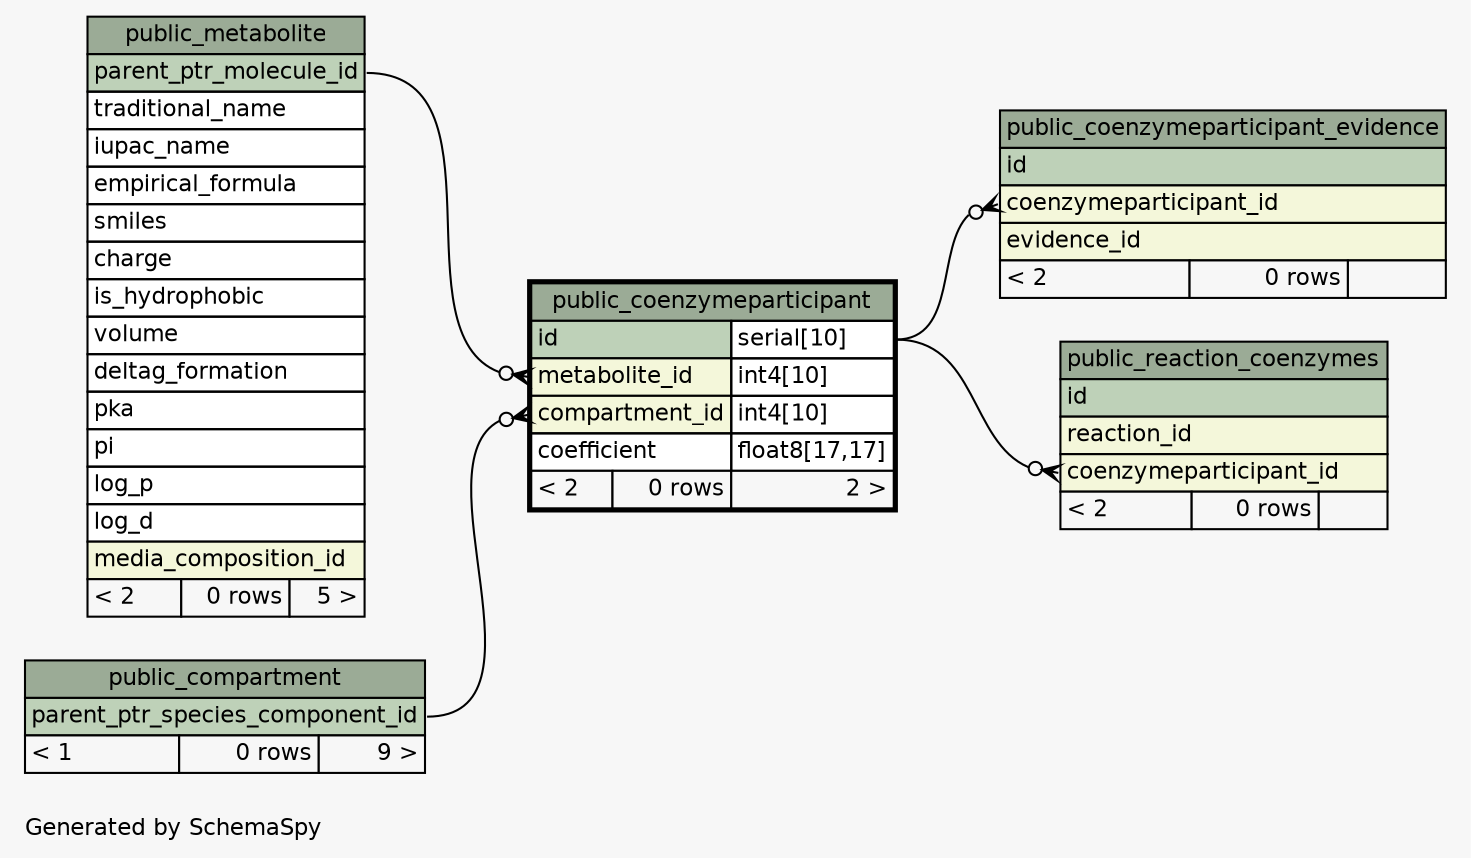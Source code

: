 // dot 2.36.0 on Linux 3.13.0-43-generic
// SchemaSpy rev 590
digraph "oneDegreeRelationshipsDiagram" {
  graph [
    rankdir="RL"
    bgcolor="#f7f7f7"
    label="\nGenerated by SchemaSpy"
    labeljust="l"
    nodesep="0.18"
    ranksep="0.46"
    fontname="Helvetica"
    fontsize="11"
  ];
  node [
    fontname="Helvetica"
    fontsize="11"
    shape="plaintext"
  ];
  edge [
    arrowsize="0.8"
  ];
  "public_coenzymeparticipant":"compartment_id":w -> "public_compartment":"parent_ptr_species_component_id":e [arrowhead=none dir=back arrowtail=crowodot];
  "public_coenzymeparticipant":"metabolite_id":w -> "public_metabolite":"parent_ptr_molecule_id":e [arrowhead=none dir=back arrowtail=crowodot];
  "public_coenzymeparticipant_evidence":"coenzymeparticipant_id":w -> "public_coenzymeparticipant":"id.type":e [arrowhead=none dir=back arrowtail=crowodot];
  "public_reaction_coenzymes":"coenzymeparticipant_id":w -> "public_coenzymeparticipant":"id.type":e [arrowhead=none dir=back arrowtail=crowodot];
  "public_coenzymeparticipant" [
    label=<
    <TABLE BORDER="2" CELLBORDER="1" CELLSPACING="0" BGCOLOR="#ffffff">
      <TR><TD COLSPAN="3" BGCOLOR="#9bab96" ALIGN="CENTER">public_coenzymeparticipant</TD></TR>
      <TR><TD PORT="id" COLSPAN="2" BGCOLOR="#bed1b8" ALIGN="LEFT">id</TD><TD PORT="id.type" ALIGN="LEFT">serial[10]</TD></TR>
      <TR><TD PORT="metabolite_id" COLSPAN="2" BGCOLOR="#f4f7da" ALIGN="LEFT">metabolite_id</TD><TD PORT="metabolite_id.type" ALIGN="LEFT">int4[10]</TD></TR>
      <TR><TD PORT="compartment_id" COLSPAN="2" BGCOLOR="#f4f7da" ALIGN="LEFT">compartment_id</TD><TD PORT="compartment_id.type" ALIGN="LEFT">int4[10]</TD></TR>
      <TR><TD PORT="coefficient" COLSPAN="2" ALIGN="LEFT">coefficient</TD><TD PORT="coefficient.type" ALIGN="LEFT">float8[17,17]</TD></TR>
      <TR><TD ALIGN="LEFT" BGCOLOR="#f7f7f7">&lt; 2</TD><TD ALIGN="RIGHT" BGCOLOR="#f7f7f7">0 rows</TD><TD ALIGN="RIGHT" BGCOLOR="#f7f7f7">2 &gt;</TD></TR>
    </TABLE>>
    URL="public_coenzymeparticipant.html"
    tooltip="public_coenzymeparticipant"
  ];
  "public_coenzymeparticipant_evidence" [
    label=<
    <TABLE BORDER="0" CELLBORDER="1" CELLSPACING="0" BGCOLOR="#ffffff">
      <TR><TD COLSPAN="3" BGCOLOR="#9bab96" ALIGN="CENTER">public_coenzymeparticipant_evidence</TD></TR>
      <TR><TD PORT="id" COLSPAN="3" BGCOLOR="#bed1b8" ALIGN="LEFT">id</TD></TR>
      <TR><TD PORT="coenzymeparticipant_id" COLSPAN="3" BGCOLOR="#f4f7da" ALIGN="LEFT">coenzymeparticipant_id</TD></TR>
      <TR><TD PORT="evidence_id" COLSPAN="3" BGCOLOR="#f4f7da" ALIGN="LEFT">evidence_id</TD></TR>
      <TR><TD ALIGN="LEFT" BGCOLOR="#f7f7f7">&lt; 2</TD><TD ALIGN="RIGHT" BGCOLOR="#f7f7f7">0 rows</TD><TD ALIGN="RIGHT" BGCOLOR="#f7f7f7">  </TD></TR>
    </TABLE>>
    URL="public_coenzymeparticipant_evidence.html"
    tooltip="public_coenzymeparticipant_evidence"
  ];
  "public_compartment" [
    label=<
    <TABLE BORDER="0" CELLBORDER="1" CELLSPACING="0" BGCOLOR="#ffffff">
      <TR><TD COLSPAN="3" BGCOLOR="#9bab96" ALIGN="CENTER">public_compartment</TD></TR>
      <TR><TD PORT="parent_ptr_species_component_id" COLSPAN="3" BGCOLOR="#bed1b8" ALIGN="LEFT">parent_ptr_species_component_id</TD></TR>
      <TR><TD ALIGN="LEFT" BGCOLOR="#f7f7f7">&lt; 1</TD><TD ALIGN="RIGHT" BGCOLOR="#f7f7f7">0 rows</TD><TD ALIGN="RIGHT" BGCOLOR="#f7f7f7">9 &gt;</TD></TR>
    </TABLE>>
    URL="public_compartment.html"
    tooltip="public_compartment"
  ];
  "public_metabolite" [
    label=<
    <TABLE BORDER="0" CELLBORDER="1" CELLSPACING="0" BGCOLOR="#ffffff">
      <TR><TD COLSPAN="3" BGCOLOR="#9bab96" ALIGN="CENTER">public_metabolite</TD></TR>
      <TR><TD PORT="parent_ptr_molecule_id" COLSPAN="3" BGCOLOR="#bed1b8" ALIGN="LEFT">parent_ptr_molecule_id</TD></TR>
      <TR><TD PORT="traditional_name" COLSPAN="3" ALIGN="LEFT">traditional_name</TD></TR>
      <TR><TD PORT="iupac_name" COLSPAN="3" ALIGN="LEFT">iupac_name</TD></TR>
      <TR><TD PORT="empirical_formula" COLSPAN="3" ALIGN="LEFT">empirical_formula</TD></TR>
      <TR><TD PORT="smiles" COLSPAN="3" ALIGN="LEFT">smiles</TD></TR>
      <TR><TD PORT="charge" COLSPAN="3" ALIGN="LEFT">charge</TD></TR>
      <TR><TD PORT="is_hydrophobic" COLSPAN="3" ALIGN="LEFT">is_hydrophobic</TD></TR>
      <TR><TD PORT="volume" COLSPAN="3" ALIGN="LEFT">volume</TD></TR>
      <TR><TD PORT="deltag_formation" COLSPAN="3" ALIGN="LEFT">deltag_formation</TD></TR>
      <TR><TD PORT="pka" COLSPAN="3" ALIGN="LEFT">pka</TD></TR>
      <TR><TD PORT="pi" COLSPAN="3" ALIGN="LEFT">pi</TD></TR>
      <TR><TD PORT="log_p" COLSPAN="3" ALIGN="LEFT">log_p</TD></TR>
      <TR><TD PORT="log_d" COLSPAN="3" ALIGN="LEFT">log_d</TD></TR>
      <TR><TD PORT="media_composition_id" COLSPAN="3" BGCOLOR="#f4f7da" ALIGN="LEFT">media_composition_id</TD></TR>
      <TR><TD ALIGN="LEFT" BGCOLOR="#f7f7f7">&lt; 2</TD><TD ALIGN="RIGHT" BGCOLOR="#f7f7f7">0 rows</TD><TD ALIGN="RIGHT" BGCOLOR="#f7f7f7">5 &gt;</TD></TR>
    </TABLE>>
    URL="public_metabolite.html"
    tooltip="public_metabolite"
  ];
  "public_reaction_coenzymes" [
    label=<
    <TABLE BORDER="0" CELLBORDER="1" CELLSPACING="0" BGCOLOR="#ffffff">
      <TR><TD COLSPAN="3" BGCOLOR="#9bab96" ALIGN="CENTER">public_reaction_coenzymes</TD></TR>
      <TR><TD PORT="id" COLSPAN="3" BGCOLOR="#bed1b8" ALIGN="LEFT">id</TD></TR>
      <TR><TD PORT="reaction_id" COLSPAN="3" BGCOLOR="#f4f7da" ALIGN="LEFT">reaction_id</TD></TR>
      <TR><TD PORT="coenzymeparticipant_id" COLSPAN="3" BGCOLOR="#f4f7da" ALIGN="LEFT">coenzymeparticipant_id</TD></TR>
      <TR><TD ALIGN="LEFT" BGCOLOR="#f7f7f7">&lt; 2</TD><TD ALIGN="RIGHT" BGCOLOR="#f7f7f7">0 rows</TD><TD ALIGN="RIGHT" BGCOLOR="#f7f7f7">  </TD></TR>
    </TABLE>>
    URL="public_reaction_coenzymes.html"
    tooltip="public_reaction_coenzymes"
  ];
}

